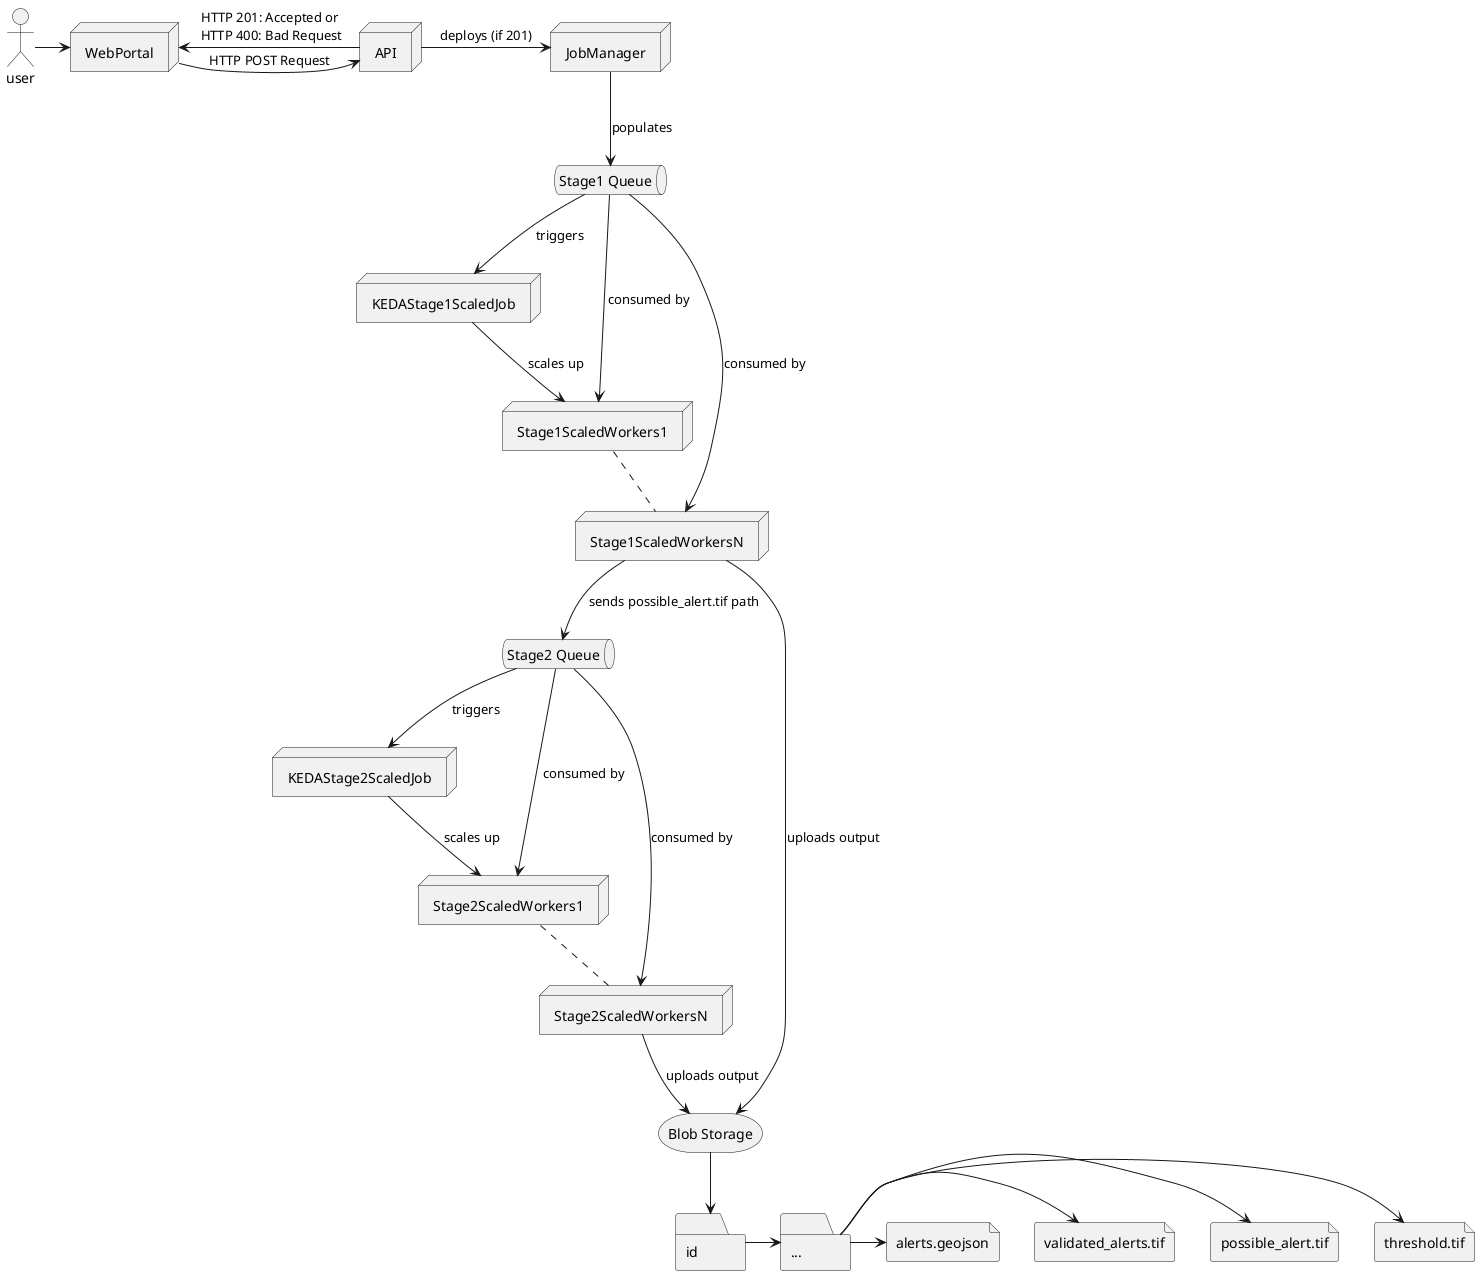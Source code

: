 @startuml
  actor user

  node API
  node WebPortal
  node JobManager
  node KEDAStage1ScaledJob
  node KEDAStage2ScaledJob
  node Stage1ScaledWorkers1
  node Stage1ScaledWorkersN
  node Stage2ScaledWorkers1
  node Stage2ScaledWorkersN

  queue "Stage1 Queue"
  queue "Stage2 Queue"

  storage "Blob Storage"

  file threshold.tif
  file possible_alert.tif
  file validated_alerts.tif
  file alerts.geojson

  folder id
  folder "..."

  user -> WebPortal
  WebPortal -> API : HTTP POST Request
  API -> WebPortal : HTTP 201: Accepted or\n HTTP 400: Bad Request
  API -> JobManager : deploys (if 201)
  JobManager --> "Stage1 Queue" : populates
  "Stage1 Queue" --> KEDAStage1ScaledJob : triggers
  KEDAStage1ScaledJob --> Stage1ScaledWorkers1 : scales up
  Stage1ScaledWorkers1 .. Stage1ScaledWorkersN
  "Stage1 Queue" --> Stage1ScaledWorkers1 : consumed by
  "Stage1 Queue" --> Stage1ScaledWorkersN : consumed by
  Stage1ScaledWorkersN --> "Blob Storage" : uploads output
  "Blob Storage" --> id
  id -> "..."
  "..." -> threshold.tif
  "..." -> possible_alert.tif
  "..." -> validated_alerts.tif
  "..." -> alerts.geojson
  Stage1ScaledWorkersN --> "Stage2 Queue" : sends possible_alert.tif path
  "Stage2 Queue" --> KEDAStage2ScaledJob : triggers
  KEDAStage2ScaledJob --> Stage2ScaledWorkers1 : scales up
  Stage2ScaledWorkers1 .. Stage2ScaledWorkersN
  "Stage2 Queue" --> Stage2ScaledWorkers1 : consumed by
  "Stage2 Queue" --> Stage2ScaledWorkersN : consumed by
  Stage2ScaledWorkersN --> "Blob Storage" : uploads output





@enduml